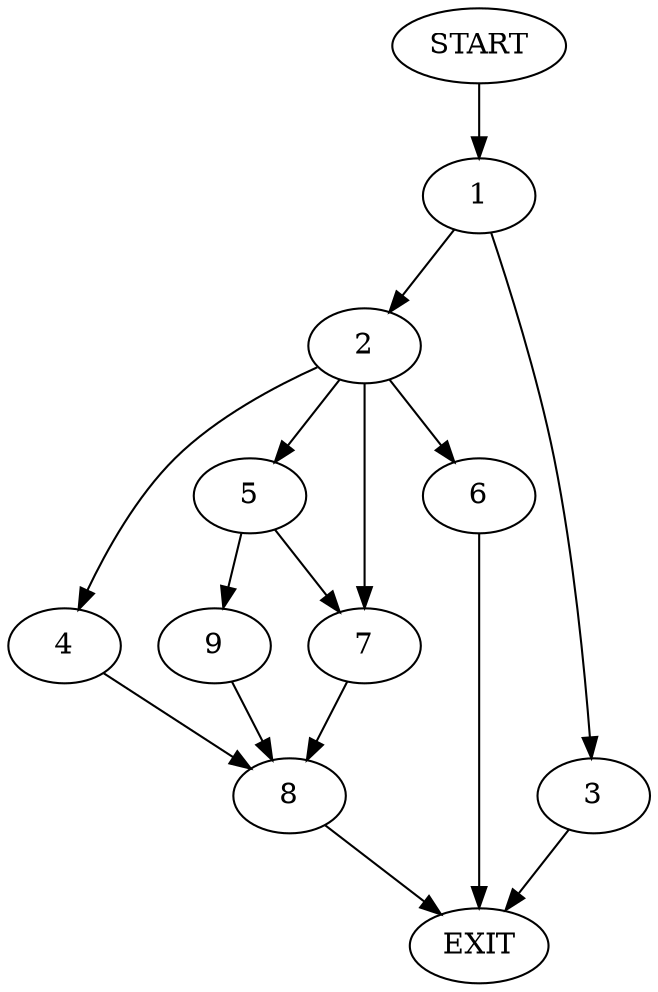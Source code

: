 digraph {
0 [label="START"]
10 [label="EXIT"]
0 -> 1
1 -> 2
1 -> 3
2 -> 4
2 -> 5
2 -> 6
2 -> 7
3 -> 10
7 -> 8
5 -> 9
5 -> 7
4 -> 8
6 -> 10
9 -> 8
8 -> 10
}
